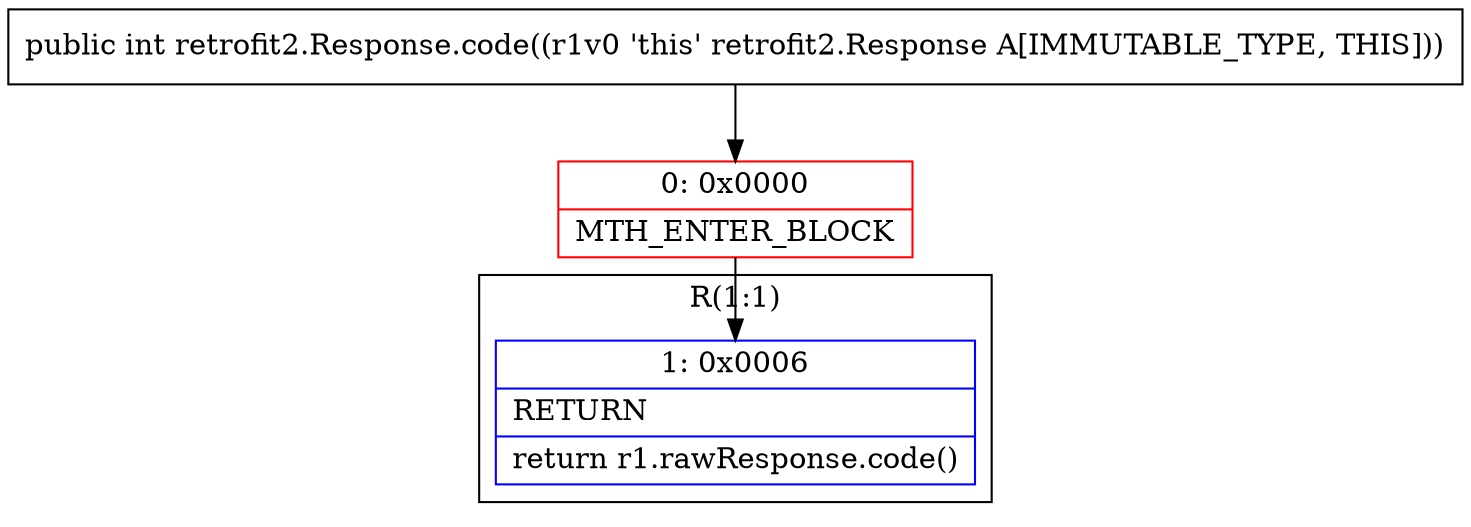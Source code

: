 digraph "CFG forretrofit2.Response.code()I" {
subgraph cluster_Region_807846747 {
label = "R(1:1)";
node [shape=record,color=blue];
Node_1 [shape=record,label="{1\:\ 0x0006|RETURN\l|return r1.rawResponse.code()\l}"];
}
Node_0 [shape=record,color=red,label="{0\:\ 0x0000|MTH_ENTER_BLOCK\l}"];
MethodNode[shape=record,label="{public int retrofit2.Response.code((r1v0 'this' retrofit2.Response A[IMMUTABLE_TYPE, THIS])) }"];
MethodNode -> Node_0;
Node_0 -> Node_1;
}

